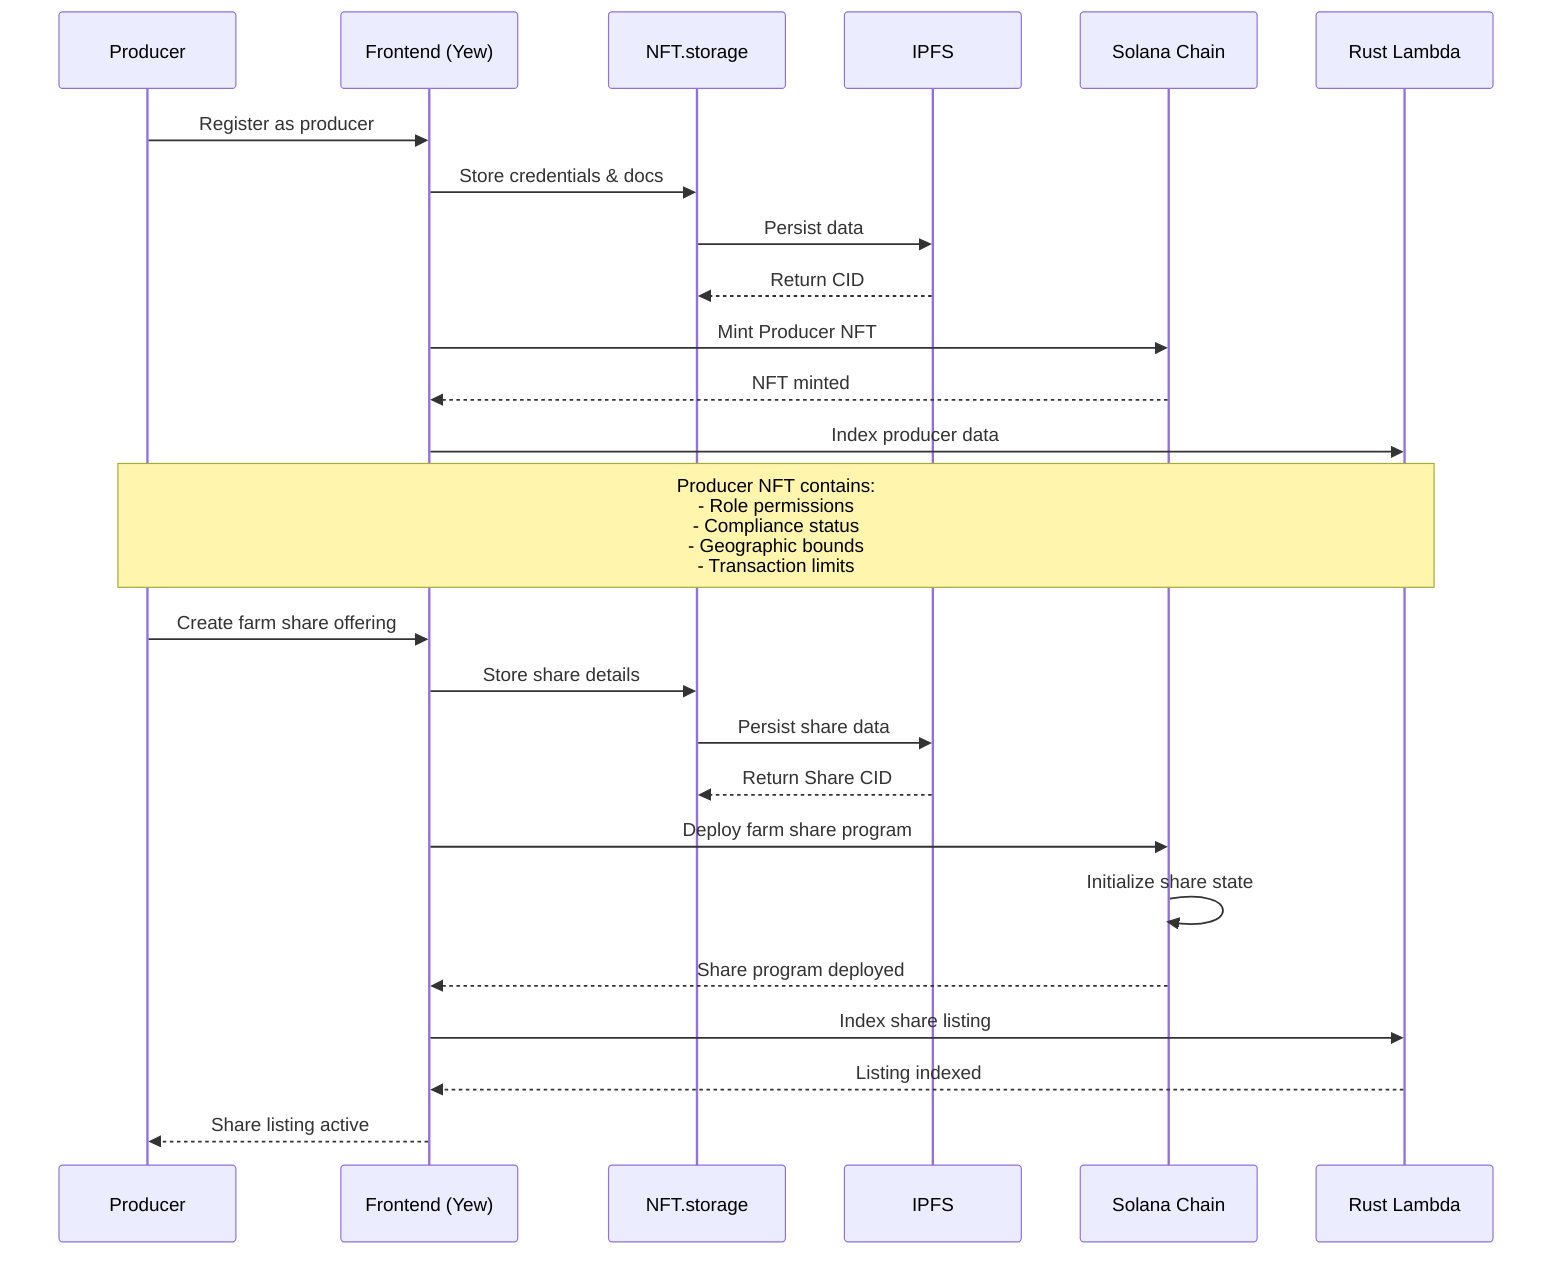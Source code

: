 sequenceDiagram
    participant P as Producer
    participant F as Frontend (Yew)
    participant S as NFT.storage
    participant I as IPFS
    participant B as Solana Chain
    participant L as Rust Lambda
    
    P->>F: Register as producer
    F->>S: Store credentials & docs
    S->>I: Persist data
    I-->>S: Return CID
    F->>B: Mint Producer NFT
    B-->>F: NFT minted
    F->>L: Index producer data
    
    Note over P,L: Producer NFT contains:<br/>- Role permissions<br/>- Compliance status<br/>- Geographic bounds<br/>- Transaction limits
    
    P->>F: Create farm share offering
    F->>S: Store share details
    S->>I: Persist share data
    I-->>S: Return Share CID
    F->>B: Deploy farm share program
    B->>B: Initialize share state
    B-->>F: Share program deployed
    F->>L: Index share listing
    L-->>F: Listing indexed
    F-->>P: Share listing active